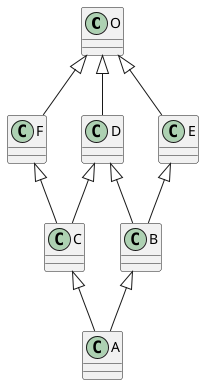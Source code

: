 @startuml OFEDCBA2

top to bottom direction

class O{}

class F{}
class E{}
class D{}

F -u-|> O
E -u-|> O
D -u-|> O

class C{}
class B{}

C -u-|> D
C -u-|> F

B -u-|> E
B -u-|> D

class A{}

A -u-|> B
A -u-|> C

@enduml
